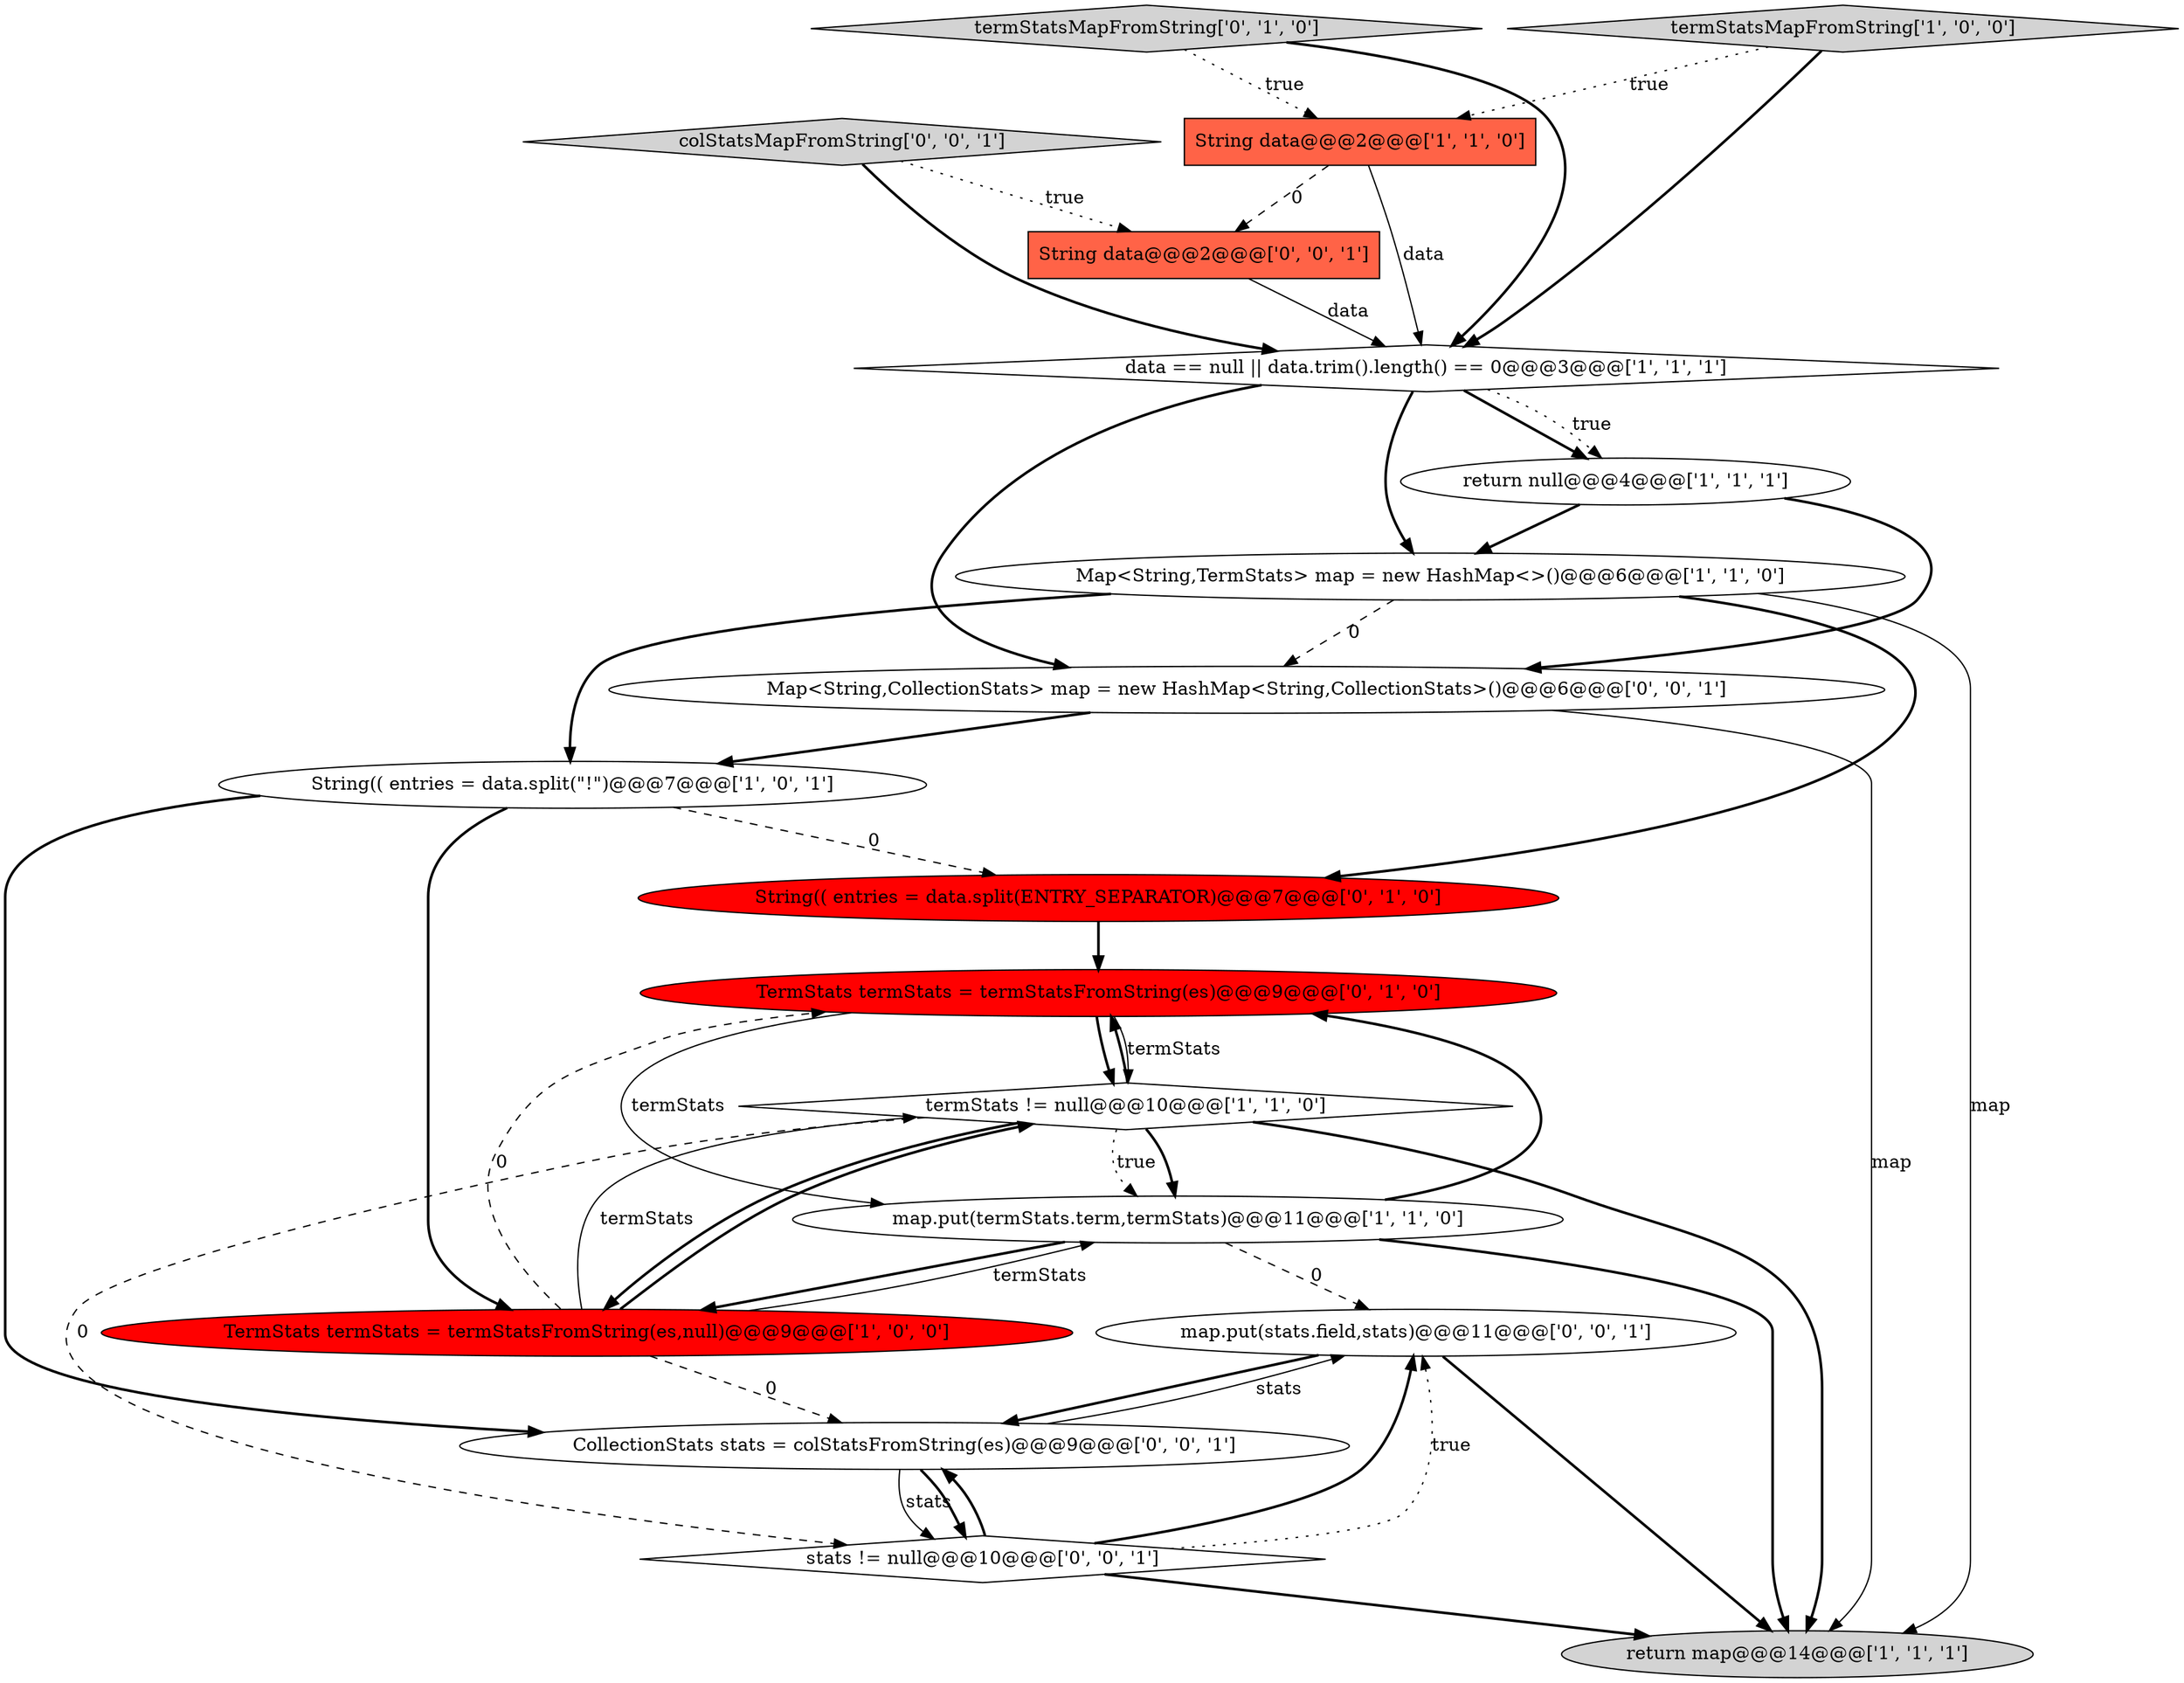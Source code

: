 digraph {
11 [style = filled, label = "TermStats termStats = termStatsFromString(es)@@@9@@@['0', '1', '0']", fillcolor = red, shape = ellipse image = "AAA1AAABBB2BBB"];
12 [style = filled, label = "String(( entries = data.split(ENTRY_SEPARATOR)@@@7@@@['0', '1', '0']", fillcolor = red, shape = ellipse image = "AAA1AAABBB2BBB"];
4 [style = filled, label = "return null@@@4@@@['1', '1', '1']", fillcolor = white, shape = ellipse image = "AAA0AAABBB1BBB"];
9 [style = filled, label = "return map@@@14@@@['1', '1', '1']", fillcolor = lightgray, shape = ellipse image = "AAA0AAABBB1BBB"];
13 [style = filled, label = "colStatsMapFromString['0', '0', '1']", fillcolor = lightgray, shape = diamond image = "AAA0AAABBB3BBB"];
18 [style = filled, label = "Map<String,CollectionStats> map = new HashMap<String,CollectionStats>()@@@6@@@['0', '0', '1']", fillcolor = white, shape = ellipse image = "AAA0AAABBB3BBB"];
10 [style = filled, label = "termStatsMapFromString['0', '1', '0']", fillcolor = lightgray, shape = diamond image = "AAA0AAABBB2BBB"];
6 [style = filled, label = "TermStats termStats = termStatsFromString(es,null)@@@9@@@['1', '0', '0']", fillcolor = red, shape = ellipse image = "AAA1AAABBB1BBB"];
0 [style = filled, label = "termStats != null@@@10@@@['1', '1', '0']", fillcolor = white, shape = diamond image = "AAA0AAABBB1BBB"];
14 [style = filled, label = "String data@@@2@@@['0', '0', '1']", fillcolor = tomato, shape = box image = "AAA0AAABBB3BBB"];
8 [style = filled, label = "String(( entries = data.split(\"!\")@@@7@@@['1', '0', '1']", fillcolor = white, shape = ellipse image = "AAA0AAABBB1BBB"];
16 [style = filled, label = "stats != null@@@10@@@['0', '0', '1']", fillcolor = white, shape = diamond image = "AAA0AAABBB3BBB"];
3 [style = filled, label = "map.put(termStats.term,termStats)@@@11@@@['1', '1', '0']", fillcolor = white, shape = ellipse image = "AAA0AAABBB1BBB"];
15 [style = filled, label = "CollectionStats stats = colStatsFromString(es)@@@9@@@['0', '0', '1']", fillcolor = white, shape = ellipse image = "AAA0AAABBB3BBB"];
1 [style = filled, label = "data == null || data.trim().length() == 0@@@3@@@['1', '1', '1']", fillcolor = white, shape = diamond image = "AAA0AAABBB1BBB"];
2 [style = filled, label = "String data@@@2@@@['1', '1', '0']", fillcolor = tomato, shape = box image = "AAA0AAABBB1BBB"];
5 [style = filled, label = "Map<String,TermStats> map = new HashMap<>()@@@6@@@['1', '1', '0']", fillcolor = white, shape = ellipse image = "AAA0AAABBB1BBB"];
17 [style = filled, label = "map.put(stats.field,stats)@@@11@@@['0', '0', '1']", fillcolor = white, shape = ellipse image = "AAA0AAABBB3BBB"];
7 [style = filled, label = "termStatsMapFromString['1', '0', '0']", fillcolor = lightgray, shape = diamond image = "AAA0AAABBB1BBB"];
1->5 [style = bold, label=""];
0->3 [style = bold, label=""];
7->2 [style = dotted, label="true"];
5->8 [style = bold, label=""];
16->15 [style = bold, label=""];
18->9 [style = solid, label="map"];
1->4 [style = bold, label=""];
0->9 [style = bold, label=""];
16->9 [style = bold, label=""];
7->1 [style = bold, label=""];
3->17 [style = dashed, label="0"];
8->15 [style = bold, label=""];
0->6 [style = bold, label=""];
6->0 [style = solid, label="termStats"];
5->9 [style = solid, label="map"];
17->9 [style = bold, label=""];
16->17 [style = dotted, label="true"];
6->11 [style = dashed, label="0"];
12->11 [style = bold, label=""];
0->16 [style = dashed, label="0"];
3->11 [style = bold, label=""];
0->11 [style = bold, label=""];
3->6 [style = bold, label=""];
8->12 [style = dashed, label="0"];
1->18 [style = bold, label=""];
8->6 [style = bold, label=""];
6->0 [style = bold, label=""];
1->4 [style = dotted, label="true"];
4->18 [style = bold, label=""];
16->17 [style = bold, label=""];
15->16 [style = solid, label="stats"];
5->18 [style = dashed, label="0"];
15->16 [style = bold, label=""];
13->1 [style = bold, label=""];
3->9 [style = bold, label=""];
11->0 [style = solid, label="termStats"];
11->0 [style = bold, label=""];
2->14 [style = dashed, label="0"];
5->12 [style = bold, label=""];
10->2 [style = dotted, label="true"];
6->3 [style = solid, label="termStats"];
6->15 [style = dashed, label="0"];
2->1 [style = solid, label="data"];
11->3 [style = solid, label="termStats"];
14->1 [style = solid, label="data"];
17->15 [style = bold, label=""];
18->8 [style = bold, label=""];
0->3 [style = dotted, label="true"];
13->14 [style = dotted, label="true"];
10->1 [style = bold, label=""];
4->5 [style = bold, label=""];
15->17 [style = solid, label="stats"];
}

